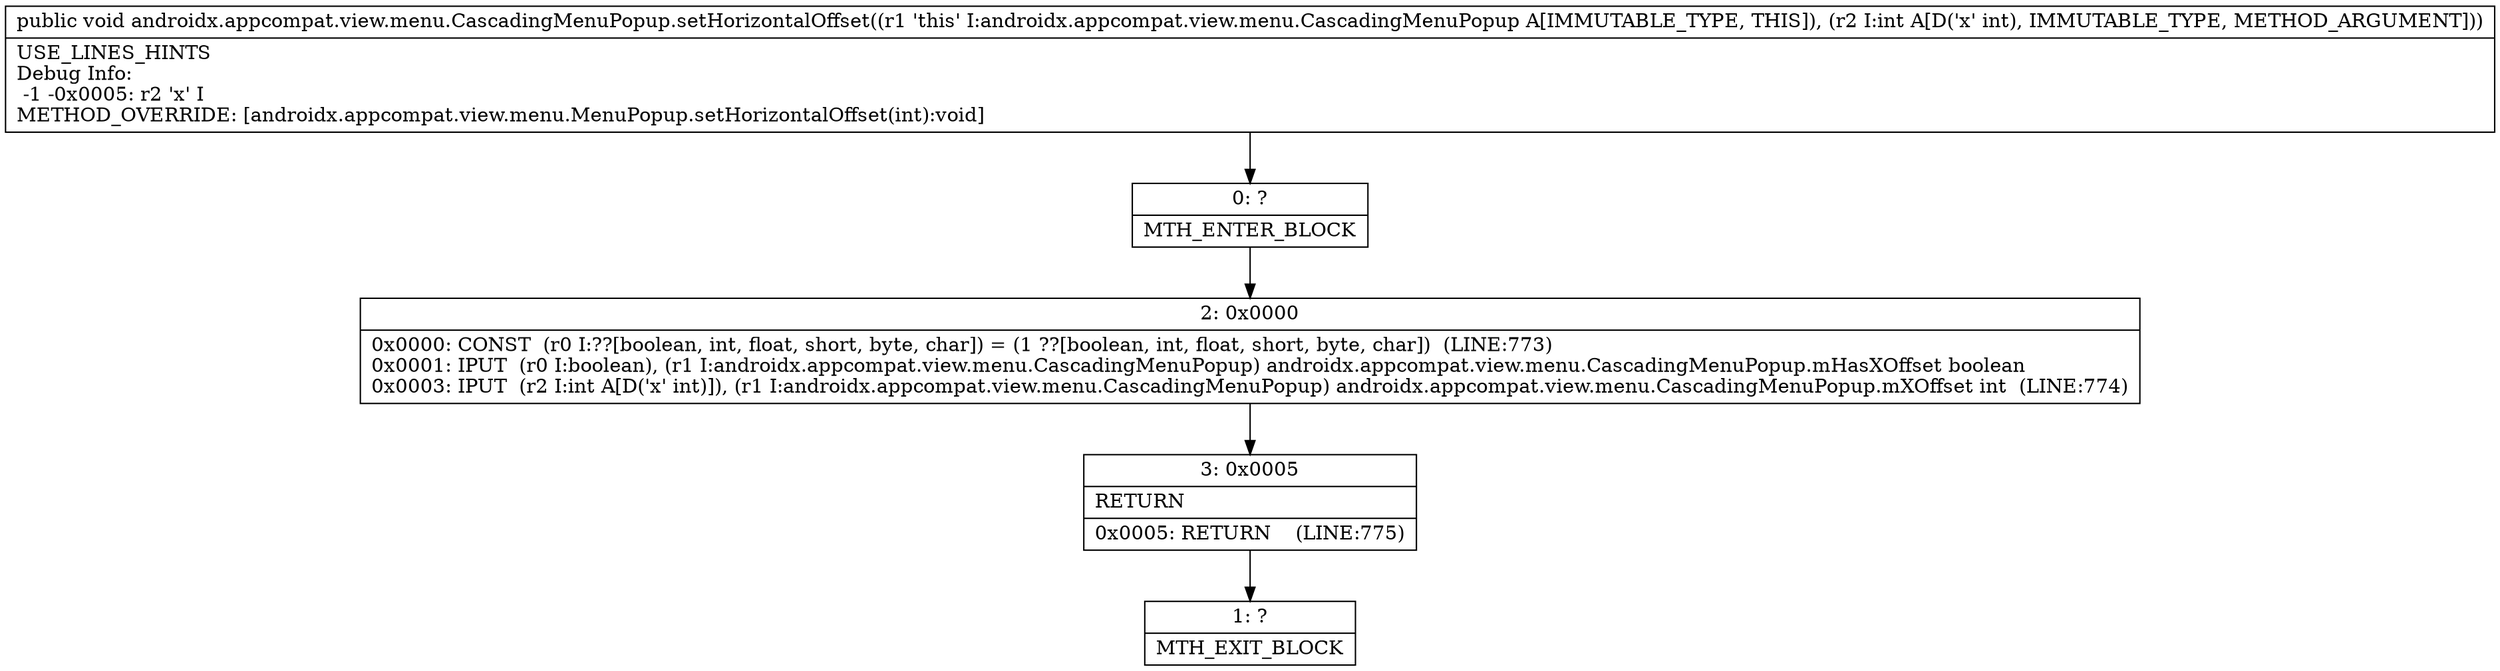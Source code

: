 digraph "CFG forandroidx.appcompat.view.menu.CascadingMenuPopup.setHorizontalOffset(I)V" {
Node_0 [shape=record,label="{0\:\ ?|MTH_ENTER_BLOCK\l}"];
Node_2 [shape=record,label="{2\:\ 0x0000|0x0000: CONST  (r0 I:??[boolean, int, float, short, byte, char]) = (1 ??[boolean, int, float, short, byte, char])  (LINE:773)\l0x0001: IPUT  (r0 I:boolean), (r1 I:androidx.appcompat.view.menu.CascadingMenuPopup) androidx.appcompat.view.menu.CascadingMenuPopup.mHasXOffset boolean \l0x0003: IPUT  (r2 I:int A[D('x' int)]), (r1 I:androidx.appcompat.view.menu.CascadingMenuPopup) androidx.appcompat.view.menu.CascadingMenuPopup.mXOffset int  (LINE:774)\l}"];
Node_3 [shape=record,label="{3\:\ 0x0005|RETURN\l|0x0005: RETURN    (LINE:775)\l}"];
Node_1 [shape=record,label="{1\:\ ?|MTH_EXIT_BLOCK\l}"];
MethodNode[shape=record,label="{public void androidx.appcompat.view.menu.CascadingMenuPopup.setHorizontalOffset((r1 'this' I:androidx.appcompat.view.menu.CascadingMenuPopup A[IMMUTABLE_TYPE, THIS]), (r2 I:int A[D('x' int), IMMUTABLE_TYPE, METHOD_ARGUMENT]))  | USE_LINES_HINTS\lDebug Info:\l  \-1 \-0x0005: r2 'x' I\lMETHOD_OVERRIDE: [androidx.appcompat.view.menu.MenuPopup.setHorizontalOffset(int):void]\l}"];
MethodNode -> Node_0;Node_0 -> Node_2;
Node_2 -> Node_3;
Node_3 -> Node_1;
}

